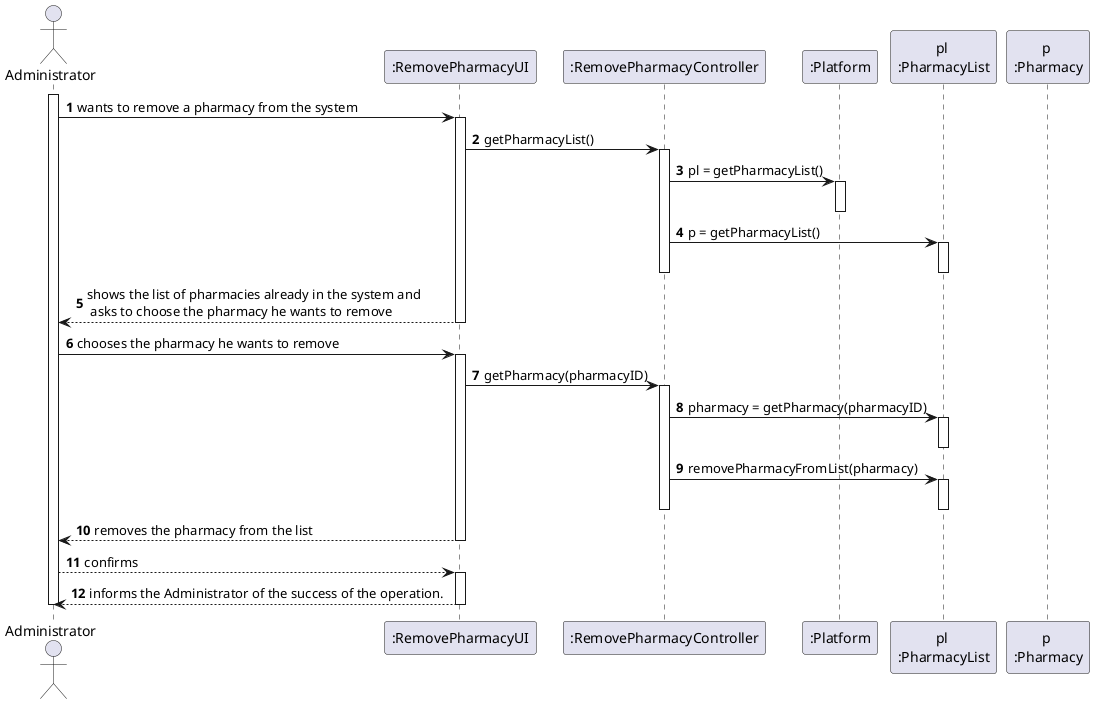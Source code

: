 @startuml
autonumber

actor "Administrator" as ADM
participant ":RemovePharmacyUI" as UI
participant ":RemovePharmacyController" as CTRL
participant ":Platform" as PLAT
participant "pl \n:PharmacyList" as PL
participant "p \n:Pharmacy" as P

activate ADM
ADM -> UI :   wants to remove a pharmacy from the system
activate UI
UI -> CTRL : getPharmacyList()
activate CTRL
CTRL -> PLAT : pl = getPharmacyList()
activate PLAT
deactivate PLAT
CTRL -> PL : p = getPharmacyList()
activate PL
deactivate PL
deactivate CTRL
UI --> ADM : shows the list of pharmacies already in the system and\n asks to choose the pharmacy he wants to remove
deactivate UI


ADM -> UI :  chooses the pharmacy he wants to remove
activate UI
UI -> CTRL : getPharmacy(pharmacyID)
activate CTRL
CTRL -> PL : pharmacy = getPharmacy(pharmacyID)
activate PL
deactivate PL
CTRL -> PL : removePharmacyFromList(pharmacy)
activate PL
deactivate PL
deactivate CTRL
UI --> ADM : removes the pharmacy from the list
deactivate UI

ADM --> UI : confirms
activate UI
UI --> ADM : informs the Administrator of the success of the operation.
deactivate UI
deactivate ADM

@enduml